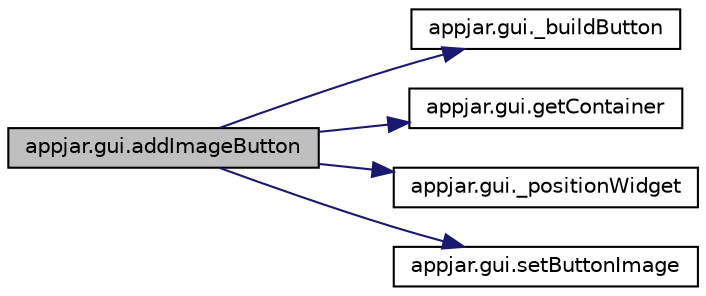 digraph "appjar.gui.addImageButton"
{
  edge [fontname="Helvetica",fontsize="10",labelfontname="Helvetica",labelfontsize="10"];
  node [fontname="Helvetica",fontsize="10",shape=record];
  rankdir="LR";
  Node439 [label="appjar.gui.addImageButton",height=0.2,width=0.4,color="black", fillcolor="grey75", style="filled", fontcolor="black"];
  Node439 -> Node440 [color="midnightblue",fontsize="10",style="solid",fontname="Helvetica"];
  Node440 [label="appjar.gui._buildButton",height=0.2,width=0.4,color="black", fillcolor="white", style="filled",URL="$classappjar_1_1gui.html#a743b09372a5d53f5049cb1ed17251f20"];
  Node439 -> Node441 [color="midnightblue",fontsize="10",style="solid",fontname="Helvetica"];
  Node441 [label="appjar.gui.getContainer",height=0.2,width=0.4,color="black", fillcolor="white", style="filled",URL="$classappjar_1_1gui.html#a2e8ea27bae5f6758257be218c8279b56"];
  Node439 -> Node442 [color="midnightblue",fontsize="10",style="solid",fontname="Helvetica"];
  Node442 [label="appjar.gui._positionWidget",height=0.2,width=0.4,color="black", fillcolor="white", style="filled",URL="$classappjar_1_1gui.html#a073b1298767aeb92dd77b77cb6000e8c"];
  Node439 -> Node443 [color="midnightblue",fontsize="10",style="solid",fontname="Helvetica"];
  Node443 [label="appjar.gui.setButtonImage",height=0.2,width=0.4,color="black", fillcolor="white", style="filled",URL="$classappjar_1_1gui.html#aa327aedc5e1c7374486e1b36afcd4a7a"];
}
